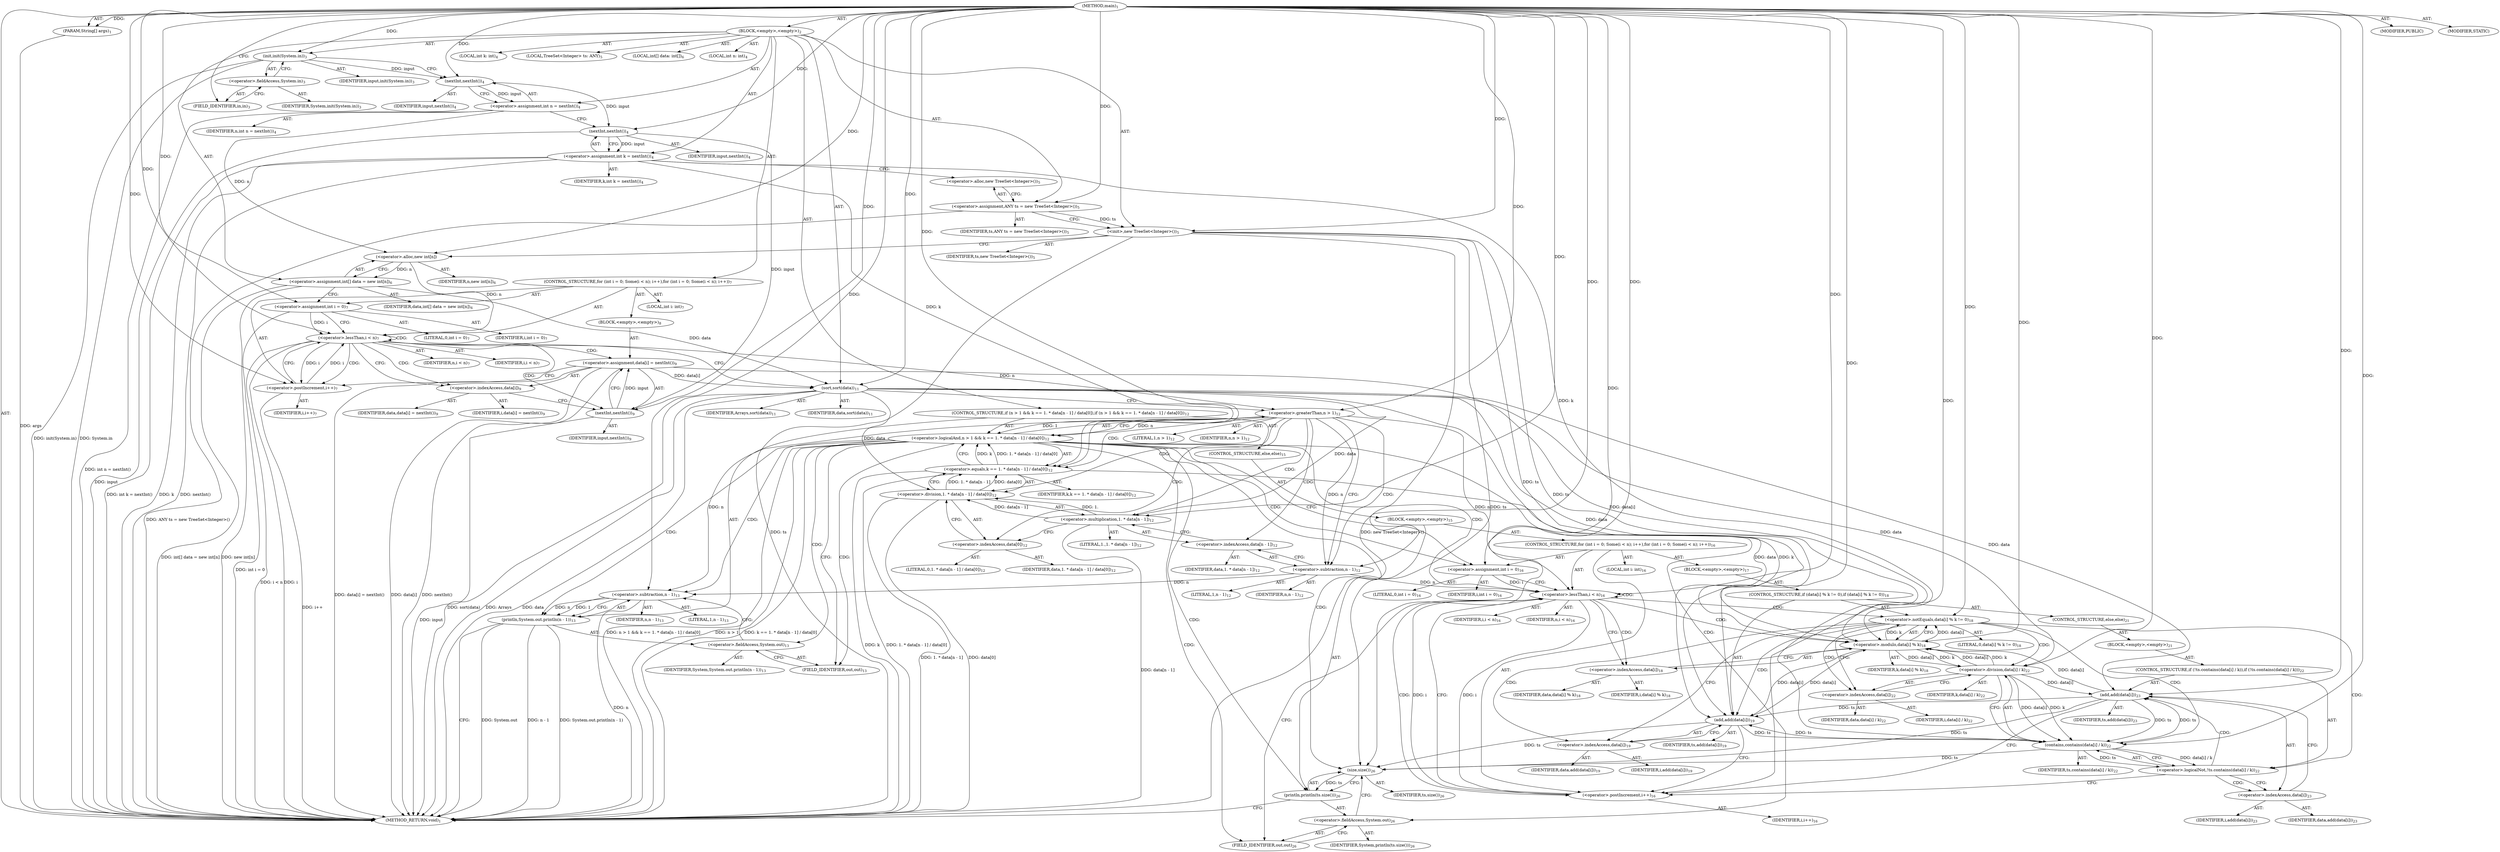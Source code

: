 digraph "main" {  
"19" [label = <(METHOD,main)<SUB>1</SUB>> ]
"20" [label = <(PARAM,String[] args)<SUB>1</SUB>> ]
"21" [label = <(BLOCK,&lt;empty&gt;,&lt;empty&gt;)<SUB>2</SUB>> ]
"22" [label = <(init,init(System.in))<SUB>3</SUB>> ]
"23" [label = <(IDENTIFIER,input,init(System.in))<SUB>3</SUB>> ]
"24" [label = <(&lt;operator&gt;.fieldAccess,System.in)<SUB>3</SUB>> ]
"25" [label = <(IDENTIFIER,System,init(System.in))<SUB>3</SUB>> ]
"26" [label = <(FIELD_IDENTIFIER,in,in)<SUB>3</SUB>> ]
"27" [label = <(LOCAL,int n: int)<SUB>4</SUB>> ]
"28" [label = <(LOCAL,int k: int)<SUB>4</SUB>> ]
"29" [label = <(&lt;operator&gt;.assignment,int n = nextInt())<SUB>4</SUB>> ]
"30" [label = <(IDENTIFIER,n,int n = nextInt())<SUB>4</SUB>> ]
"31" [label = <(nextInt,nextInt())<SUB>4</SUB>> ]
"32" [label = <(IDENTIFIER,input,nextInt())<SUB>4</SUB>> ]
"33" [label = <(&lt;operator&gt;.assignment,int k = nextInt())<SUB>4</SUB>> ]
"34" [label = <(IDENTIFIER,k,int k = nextInt())<SUB>4</SUB>> ]
"35" [label = <(nextInt,nextInt())<SUB>4</SUB>> ]
"36" [label = <(IDENTIFIER,input,nextInt())<SUB>4</SUB>> ]
"4" [label = <(LOCAL,TreeSet&lt;Integer&gt; ts: ANY)<SUB>5</SUB>> ]
"37" [label = <(&lt;operator&gt;.assignment,ANY ts = new TreeSet&lt;Integer&gt;())<SUB>5</SUB>> ]
"38" [label = <(IDENTIFIER,ts,ANY ts = new TreeSet&lt;Integer&gt;())<SUB>5</SUB>> ]
"39" [label = <(&lt;operator&gt;.alloc,new TreeSet&lt;Integer&gt;())<SUB>5</SUB>> ]
"40" [label = <(&lt;init&gt;,new TreeSet&lt;Integer&gt;())<SUB>5</SUB>> ]
"3" [label = <(IDENTIFIER,ts,new TreeSet&lt;Integer&gt;())<SUB>5</SUB>> ]
"41" [label = <(LOCAL,int[] data: int[])<SUB>6</SUB>> ]
"42" [label = <(&lt;operator&gt;.assignment,int[] data = new int[n])<SUB>6</SUB>> ]
"43" [label = <(IDENTIFIER,data,int[] data = new int[n])<SUB>6</SUB>> ]
"44" [label = <(&lt;operator&gt;.alloc,new int[n])> ]
"45" [label = <(IDENTIFIER,n,new int[n])<SUB>6</SUB>> ]
"46" [label = <(CONTROL_STRUCTURE,for (int i = 0; Some(i &lt; n); i++),for (int i = 0; Some(i &lt; n); i++))<SUB>7</SUB>> ]
"47" [label = <(LOCAL,int i: int)<SUB>7</SUB>> ]
"48" [label = <(&lt;operator&gt;.assignment,int i = 0)<SUB>7</SUB>> ]
"49" [label = <(IDENTIFIER,i,int i = 0)<SUB>7</SUB>> ]
"50" [label = <(LITERAL,0,int i = 0)<SUB>7</SUB>> ]
"51" [label = <(&lt;operator&gt;.lessThan,i &lt; n)<SUB>7</SUB>> ]
"52" [label = <(IDENTIFIER,i,i &lt; n)<SUB>7</SUB>> ]
"53" [label = <(IDENTIFIER,n,i &lt; n)<SUB>7</SUB>> ]
"54" [label = <(&lt;operator&gt;.postIncrement,i++)<SUB>7</SUB>> ]
"55" [label = <(IDENTIFIER,i,i++)<SUB>7</SUB>> ]
"56" [label = <(BLOCK,&lt;empty&gt;,&lt;empty&gt;)<SUB>8</SUB>> ]
"57" [label = <(&lt;operator&gt;.assignment,data[i] = nextInt())<SUB>9</SUB>> ]
"58" [label = <(&lt;operator&gt;.indexAccess,data[i])<SUB>9</SUB>> ]
"59" [label = <(IDENTIFIER,data,data[i] = nextInt())<SUB>9</SUB>> ]
"60" [label = <(IDENTIFIER,i,data[i] = nextInt())<SUB>9</SUB>> ]
"61" [label = <(nextInt,nextInt())<SUB>9</SUB>> ]
"62" [label = <(IDENTIFIER,input,nextInt())<SUB>9</SUB>> ]
"63" [label = <(sort,sort(data))<SUB>11</SUB>> ]
"64" [label = <(IDENTIFIER,Arrays,sort(data))<SUB>11</SUB>> ]
"65" [label = <(IDENTIFIER,data,sort(data))<SUB>11</SUB>> ]
"66" [label = <(CONTROL_STRUCTURE,if (n &gt; 1 &amp;&amp; k == 1. * data[n - 1] / data[0]),if (n &gt; 1 &amp;&amp; k == 1. * data[n - 1] / data[0]))<SUB>12</SUB>> ]
"67" [label = <(&lt;operator&gt;.logicalAnd,n &gt; 1 &amp;&amp; k == 1. * data[n - 1] / data[0])<SUB>12</SUB>> ]
"68" [label = <(&lt;operator&gt;.greaterThan,n &gt; 1)<SUB>12</SUB>> ]
"69" [label = <(IDENTIFIER,n,n &gt; 1)<SUB>12</SUB>> ]
"70" [label = <(LITERAL,1,n &gt; 1)<SUB>12</SUB>> ]
"71" [label = <(&lt;operator&gt;.equals,k == 1. * data[n - 1] / data[0])<SUB>12</SUB>> ]
"72" [label = <(IDENTIFIER,k,k == 1. * data[n - 1] / data[0])<SUB>12</SUB>> ]
"73" [label = <(&lt;operator&gt;.division,1. * data[n - 1] / data[0])<SUB>12</SUB>> ]
"74" [label = <(&lt;operator&gt;.multiplication,1. * data[n - 1])<SUB>12</SUB>> ]
"75" [label = <(LITERAL,1.,1. * data[n - 1])<SUB>12</SUB>> ]
"76" [label = <(&lt;operator&gt;.indexAccess,data[n - 1])<SUB>12</SUB>> ]
"77" [label = <(IDENTIFIER,data,1. * data[n - 1])<SUB>12</SUB>> ]
"78" [label = <(&lt;operator&gt;.subtraction,n - 1)<SUB>12</SUB>> ]
"79" [label = <(IDENTIFIER,n,n - 1)<SUB>12</SUB>> ]
"80" [label = <(LITERAL,1,n - 1)<SUB>12</SUB>> ]
"81" [label = <(&lt;operator&gt;.indexAccess,data[0])<SUB>12</SUB>> ]
"82" [label = <(IDENTIFIER,data,1. * data[n - 1] / data[0])<SUB>12</SUB>> ]
"83" [label = <(LITERAL,0,1. * data[n - 1] / data[0])<SUB>12</SUB>> ]
"84" [label = <(println,System.out.println(n - 1))<SUB>13</SUB>> ]
"85" [label = <(&lt;operator&gt;.fieldAccess,System.out)<SUB>13</SUB>> ]
"86" [label = <(IDENTIFIER,System,System.out.println(n - 1))<SUB>13</SUB>> ]
"87" [label = <(FIELD_IDENTIFIER,out,out)<SUB>13</SUB>> ]
"88" [label = <(&lt;operator&gt;.subtraction,n - 1)<SUB>13</SUB>> ]
"89" [label = <(IDENTIFIER,n,n - 1)<SUB>13</SUB>> ]
"90" [label = <(LITERAL,1,n - 1)<SUB>13</SUB>> ]
"91" [label = <(CONTROL_STRUCTURE,else,else)<SUB>15</SUB>> ]
"92" [label = <(BLOCK,&lt;empty&gt;,&lt;empty&gt;)<SUB>15</SUB>> ]
"93" [label = <(CONTROL_STRUCTURE,for (int i = 0; Some(i &lt; n); i++),for (int i = 0; Some(i &lt; n); i++))<SUB>16</SUB>> ]
"94" [label = <(LOCAL,int i: int)<SUB>16</SUB>> ]
"95" [label = <(&lt;operator&gt;.assignment,int i = 0)<SUB>16</SUB>> ]
"96" [label = <(IDENTIFIER,i,int i = 0)<SUB>16</SUB>> ]
"97" [label = <(LITERAL,0,int i = 0)<SUB>16</SUB>> ]
"98" [label = <(&lt;operator&gt;.lessThan,i &lt; n)<SUB>16</SUB>> ]
"99" [label = <(IDENTIFIER,i,i &lt; n)<SUB>16</SUB>> ]
"100" [label = <(IDENTIFIER,n,i &lt; n)<SUB>16</SUB>> ]
"101" [label = <(&lt;operator&gt;.postIncrement,i++)<SUB>16</SUB>> ]
"102" [label = <(IDENTIFIER,i,i++)<SUB>16</SUB>> ]
"103" [label = <(BLOCK,&lt;empty&gt;,&lt;empty&gt;)<SUB>17</SUB>> ]
"104" [label = <(CONTROL_STRUCTURE,if (data[i] % k != 0),if (data[i] % k != 0))<SUB>18</SUB>> ]
"105" [label = <(&lt;operator&gt;.notEquals,data[i] % k != 0)<SUB>18</SUB>> ]
"106" [label = <(&lt;operator&gt;.modulo,data[i] % k)<SUB>18</SUB>> ]
"107" [label = <(&lt;operator&gt;.indexAccess,data[i])<SUB>18</SUB>> ]
"108" [label = <(IDENTIFIER,data,data[i] % k)<SUB>18</SUB>> ]
"109" [label = <(IDENTIFIER,i,data[i] % k)<SUB>18</SUB>> ]
"110" [label = <(IDENTIFIER,k,data[i] % k)<SUB>18</SUB>> ]
"111" [label = <(LITERAL,0,data[i] % k != 0)<SUB>18</SUB>> ]
"112" [label = <(add,add(data[i]))<SUB>19</SUB>> ]
"113" [label = <(IDENTIFIER,ts,add(data[i]))<SUB>19</SUB>> ]
"114" [label = <(&lt;operator&gt;.indexAccess,data[i])<SUB>19</SUB>> ]
"115" [label = <(IDENTIFIER,data,add(data[i]))<SUB>19</SUB>> ]
"116" [label = <(IDENTIFIER,i,add(data[i]))<SUB>19</SUB>> ]
"117" [label = <(CONTROL_STRUCTURE,else,else)<SUB>21</SUB>> ]
"118" [label = <(BLOCK,&lt;empty&gt;,&lt;empty&gt;)<SUB>21</SUB>> ]
"119" [label = <(CONTROL_STRUCTURE,if (!ts.contains(data[i] / k)),if (!ts.contains(data[i] / k)))<SUB>22</SUB>> ]
"120" [label = <(&lt;operator&gt;.logicalNot,!ts.contains(data[i] / k))<SUB>22</SUB>> ]
"121" [label = <(contains,contains(data[i] / k))<SUB>22</SUB>> ]
"122" [label = <(IDENTIFIER,ts,contains(data[i] / k))<SUB>22</SUB>> ]
"123" [label = <(&lt;operator&gt;.division,data[i] / k)<SUB>22</SUB>> ]
"124" [label = <(&lt;operator&gt;.indexAccess,data[i])<SUB>22</SUB>> ]
"125" [label = <(IDENTIFIER,data,data[i] / k)<SUB>22</SUB>> ]
"126" [label = <(IDENTIFIER,i,data[i] / k)<SUB>22</SUB>> ]
"127" [label = <(IDENTIFIER,k,data[i] / k)<SUB>22</SUB>> ]
"128" [label = <(add,add(data[i]))<SUB>23</SUB>> ]
"129" [label = <(IDENTIFIER,ts,add(data[i]))<SUB>23</SUB>> ]
"130" [label = <(&lt;operator&gt;.indexAccess,data[i])<SUB>23</SUB>> ]
"131" [label = <(IDENTIFIER,data,add(data[i]))<SUB>23</SUB>> ]
"132" [label = <(IDENTIFIER,i,add(data[i]))<SUB>23</SUB>> ]
"133" [label = <(println,println(ts.size()))<SUB>26</SUB>> ]
"134" [label = <(&lt;operator&gt;.fieldAccess,System.out)<SUB>26</SUB>> ]
"135" [label = <(IDENTIFIER,System,println(ts.size()))<SUB>26</SUB>> ]
"136" [label = <(FIELD_IDENTIFIER,out,out)<SUB>26</SUB>> ]
"137" [label = <(size,size())<SUB>26</SUB>> ]
"138" [label = <(IDENTIFIER,ts,size())<SUB>26</SUB>> ]
"139" [label = <(MODIFIER,PUBLIC)> ]
"140" [label = <(MODIFIER,STATIC)> ]
"141" [label = <(METHOD_RETURN,void)<SUB>1</SUB>> ]
  "19" -> "20"  [ label = "AST: "] 
  "19" -> "21"  [ label = "AST: "] 
  "19" -> "139"  [ label = "AST: "] 
  "19" -> "140"  [ label = "AST: "] 
  "19" -> "141"  [ label = "AST: "] 
  "21" -> "22"  [ label = "AST: "] 
  "21" -> "27"  [ label = "AST: "] 
  "21" -> "28"  [ label = "AST: "] 
  "21" -> "29"  [ label = "AST: "] 
  "21" -> "33"  [ label = "AST: "] 
  "21" -> "4"  [ label = "AST: "] 
  "21" -> "37"  [ label = "AST: "] 
  "21" -> "40"  [ label = "AST: "] 
  "21" -> "41"  [ label = "AST: "] 
  "21" -> "42"  [ label = "AST: "] 
  "21" -> "46"  [ label = "AST: "] 
  "21" -> "63"  [ label = "AST: "] 
  "21" -> "66"  [ label = "AST: "] 
  "22" -> "23"  [ label = "AST: "] 
  "22" -> "24"  [ label = "AST: "] 
  "24" -> "25"  [ label = "AST: "] 
  "24" -> "26"  [ label = "AST: "] 
  "29" -> "30"  [ label = "AST: "] 
  "29" -> "31"  [ label = "AST: "] 
  "31" -> "32"  [ label = "AST: "] 
  "33" -> "34"  [ label = "AST: "] 
  "33" -> "35"  [ label = "AST: "] 
  "35" -> "36"  [ label = "AST: "] 
  "37" -> "38"  [ label = "AST: "] 
  "37" -> "39"  [ label = "AST: "] 
  "40" -> "3"  [ label = "AST: "] 
  "42" -> "43"  [ label = "AST: "] 
  "42" -> "44"  [ label = "AST: "] 
  "44" -> "45"  [ label = "AST: "] 
  "46" -> "47"  [ label = "AST: "] 
  "46" -> "48"  [ label = "AST: "] 
  "46" -> "51"  [ label = "AST: "] 
  "46" -> "54"  [ label = "AST: "] 
  "46" -> "56"  [ label = "AST: "] 
  "48" -> "49"  [ label = "AST: "] 
  "48" -> "50"  [ label = "AST: "] 
  "51" -> "52"  [ label = "AST: "] 
  "51" -> "53"  [ label = "AST: "] 
  "54" -> "55"  [ label = "AST: "] 
  "56" -> "57"  [ label = "AST: "] 
  "57" -> "58"  [ label = "AST: "] 
  "57" -> "61"  [ label = "AST: "] 
  "58" -> "59"  [ label = "AST: "] 
  "58" -> "60"  [ label = "AST: "] 
  "61" -> "62"  [ label = "AST: "] 
  "63" -> "64"  [ label = "AST: "] 
  "63" -> "65"  [ label = "AST: "] 
  "66" -> "67"  [ label = "AST: "] 
  "66" -> "84"  [ label = "AST: "] 
  "66" -> "91"  [ label = "AST: "] 
  "67" -> "68"  [ label = "AST: "] 
  "67" -> "71"  [ label = "AST: "] 
  "68" -> "69"  [ label = "AST: "] 
  "68" -> "70"  [ label = "AST: "] 
  "71" -> "72"  [ label = "AST: "] 
  "71" -> "73"  [ label = "AST: "] 
  "73" -> "74"  [ label = "AST: "] 
  "73" -> "81"  [ label = "AST: "] 
  "74" -> "75"  [ label = "AST: "] 
  "74" -> "76"  [ label = "AST: "] 
  "76" -> "77"  [ label = "AST: "] 
  "76" -> "78"  [ label = "AST: "] 
  "78" -> "79"  [ label = "AST: "] 
  "78" -> "80"  [ label = "AST: "] 
  "81" -> "82"  [ label = "AST: "] 
  "81" -> "83"  [ label = "AST: "] 
  "84" -> "85"  [ label = "AST: "] 
  "84" -> "88"  [ label = "AST: "] 
  "85" -> "86"  [ label = "AST: "] 
  "85" -> "87"  [ label = "AST: "] 
  "88" -> "89"  [ label = "AST: "] 
  "88" -> "90"  [ label = "AST: "] 
  "91" -> "92"  [ label = "AST: "] 
  "92" -> "93"  [ label = "AST: "] 
  "92" -> "133"  [ label = "AST: "] 
  "93" -> "94"  [ label = "AST: "] 
  "93" -> "95"  [ label = "AST: "] 
  "93" -> "98"  [ label = "AST: "] 
  "93" -> "101"  [ label = "AST: "] 
  "93" -> "103"  [ label = "AST: "] 
  "95" -> "96"  [ label = "AST: "] 
  "95" -> "97"  [ label = "AST: "] 
  "98" -> "99"  [ label = "AST: "] 
  "98" -> "100"  [ label = "AST: "] 
  "101" -> "102"  [ label = "AST: "] 
  "103" -> "104"  [ label = "AST: "] 
  "104" -> "105"  [ label = "AST: "] 
  "104" -> "112"  [ label = "AST: "] 
  "104" -> "117"  [ label = "AST: "] 
  "105" -> "106"  [ label = "AST: "] 
  "105" -> "111"  [ label = "AST: "] 
  "106" -> "107"  [ label = "AST: "] 
  "106" -> "110"  [ label = "AST: "] 
  "107" -> "108"  [ label = "AST: "] 
  "107" -> "109"  [ label = "AST: "] 
  "112" -> "113"  [ label = "AST: "] 
  "112" -> "114"  [ label = "AST: "] 
  "114" -> "115"  [ label = "AST: "] 
  "114" -> "116"  [ label = "AST: "] 
  "117" -> "118"  [ label = "AST: "] 
  "118" -> "119"  [ label = "AST: "] 
  "119" -> "120"  [ label = "AST: "] 
  "119" -> "128"  [ label = "AST: "] 
  "120" -> "121"  [ label = "AST: "] 
  "121" -> "122"  [ label = "AST: "] 
  "121" -> "123"  [ label = "AST: "] 
  "123" -> "124"  [ label = "AST: "] 
  "123" -> "127"  [ label = "AST: "] 
  "124" -> "125"  [ label = "AST: "] 
  "124" -> "126"  [ label = "AST: "] 
  "128" -> "129"  [ label = "AST: "] 
  "128" -> "130"  [ label = "AST: "] 
  "130" -> "131"  [ label = "AST: "] 
  "130" -> "132"  [ label = "AST: "] 
  "133" -> "134"  [ label = "AST: "] 
  "133" -> "137"  [ label = "AST: "] 
  "134" -> "135"  [ label = "AST: "] 
  "134" -> "136"  [ label = "AST: "] 
  "137" -> "138"  [ label = "AST: "] 
  "22" -> "31"  [ label = "CFG: "] 
  "29" -> "35"  [ label = "CFG: "] 
  "33" -> "39"  [ label = "CFG: "] 
  "37" -> "40"  [ label = "CFG: "] 
  "40" -> "44"  [ label = "CFG: "] 
  "42" -> "48"  [ label = "CFG: "] 
  "63" -> "68"  [ label = "CFG: "] 
  "24" -> "22"  [ label = "CFG: "] 
  "31" -> "29"  [ label = "CFG: "] 
  "35" -> "33"  [ label = "CFG: "] 
  "39" -> "37"  [ label = "CFG: "] 
  "44" -> "42"  [ label = "CFG: "] 
  "48" -> "51"  [ label = "CFG: "] 
  "51" -> "58"  [ label = "CFG: "] 
  "51" -> "63"  [ label = "CFG: "] 
  "54" -> "51"  [ label = "CFG: "] 
  "67" -> "87"  [ label = "CFG: "] 
  "67" -> "95"  [ label = "CFG: "] 
  "84" -> "141"  [ label = "CFG: "] 
  "26" -> "24"  [ label = "CFG: "] 
  "57" -> "54"  [ label = "CFG: "] 
  "68" -> "67"  [ label = "CFG: "] 
  "68" -> "78"  [ label = "CFG: "] 
  "71" -> "67"  [ label = "CFG: "] 
  "85" -> "88"  [ label = "CFG: "] 
  "88" -> "84"  [ label = "CFG: "] 
  "58" -> "61"  [ label = "CFG: "] 
  "61" -> "57"  [ label = "CFG: "] 
  "73" -> "71"  [ label = "CFG: "] 
  "87" -> "85"  [ label = "CFG: "] 
  "133" -> "141"  [ label = "CFG: "] 
  "74" -> "81"  [ label = "CFG: "] 
  "81" -> "73"  [ label = "CFG: "] 
  "95" -> "98"  [ label = "CFG: "] 
  "98" -> "107"  [ label = "CFG: "] 
  "98" -> "136"  [ label = "CFG: "] 
  "101" -> "98"  [ label = "CFG: "] 
  "134" -> "137"  [ label = "CFG: "] 
  "137" -> "133"  [ label = "CFG: "] 
  "76" -> "74"  [ label = "CFG: "] 
  "136" -> "134"  [ label = "CFG: "] 
  "78" -> "76"  [ label = "CFG: "] 
  "105" -> "114"  [ label = "CFG: "] 
  "105" -> "124"  [ label = "CFG: "] 
  "112" -> "101"  [ label = "CFG: "] 
  "106" -> "105"  [ label = "CFG: "] 
  "114" -> "112"  [ label = "CFG: "] 
  "107" -> "106"  [ label = "CFG: "] 
  "120" -> "130"  [ label = "CFG: "] 
  "120" -> "101"  [ label = "CFG: "] 
  "128" -> "101"  [ label = "CFG: "] 
  "121" -> "120"  [ label = "CFG: "] 
  "130" -> "128"  [ label = "CFG: "] 
  "123" -> "121"  [ label = "CFG: "] 
  "124" -> "123"  [ label = "CFG: "] 
  "19" -> "26"  [ label = "CFG: "] 
  "20" -> "141"  [ label = "DDG: args"] 
  "22" -> "141"  [ label = "DDG: System.in"] 
  "22" -> "141"  [ label = "DDG: init(System.in)"] 
  "29" -> "141"  [ label = "DDG: int n = nextInt()"] 
  "33" -> "141"  [ label = "DDG: k"] 
  "35" -> "141"  [ label = "DDG: input"] 
  "33" -> "141"  [ label = "DDG: nextInt()"] 
  "33" -> "141"  [ label = "DDG: int k = nextInt()"] 
  "37" -> "141"  [ label = "DDG: ANY ts = new TreeSet&lt;Integer&gt;()"] 
  "40" -> "141"  [ label = "DDG: ts"] 
  "40" -> "141"  [ label = "DDG: new TreeSet&lt;Integer&gt;()"] 
  "42" -> "141"  [ label = "DDG: new int[n]"] 
  "42" -> "141"  [ label = "DDG: int[] data = new int[n]"] 
  "48" -> "141"  [ label = "DDG: int i = 0"] 
  "51" -> "141"  [ label = "DDG: i"] 
  "51" -> "141"  [ label = "DDG: i &lt; n"] 
  "63" -> "141"  [ label = "DDG: data"] 
  "63" -> "141"  [ label = "DDG: sort(data)"] 
  "67" -> "141"  [ label = "DDG: n &gt; 1"] 
  "71" -> "141"  [ label = "DDG: k"] 
  "74" -> "141"  [ label = "DDG: data[n - 1]"] 
  "73" -> "141"  [ label = "DDG: 1. * data[n - 1]"] 
  "73" -> "141"  [ label = "DDG: data[0]"] 
  "71" -> "141"  [ label = "DDG: 1. * data[n - 1] / data[0]"] 
  "67" -> "141"  [ label = "DDG: k == 1. * data[n - 1] / data[0]"] 
  "67" -> "141"  [ label = "DDG: n &gt; 1 &amp;&amp; k == 1. * data[n - 1] / data[0]"] 
  "84" -> "141"  [ label = "DDG: System.out"] 
  "88" -> "141"  [ label = "DDG: n"] 
  "84" -> "141"  [ label = "DDG: n - 1"] 
  "84" -> "141"  [ label = "DDG: System.out.println(n - 1)"] 
  "57" -> "141"  [ label = "DDG: data[i]"] 
  "61" -> "141"  [ label = "DDG: input"] 
  "57" -> "141"  [ label = "DDG: nextInt()"] 
  "57" -> "141"  [ label = "DDG: data[i] = nextInt()"] 
  "54" -> "141"  [ label = "DDG: i++"] 
  "63" -> "141"  [ label = "DDG: Arrays"] 
  "19" -> "20"  [ label = "DDG: "] 
  "31" -> "29"  [ label = "DDG: input"] 
  "35" -> "33"  [ label = "DDG: input"] 
  "19" -> "37"  [ label = "DDG: "] 
  "44" -> "42"  [ label = "DDG: n"] 
  "19" -> "22"  [ label = "DDG: "] 
  "37" -> "40"  [ label = "DDG: ts"] 
  "19" -> "40"  [ label = "DDG: "] 
  "19" -> "48"  [ label = "DDG: "] 
  "19" -> "63"  [ label = "DDG: "] 
  "42" -> "63"  [ label = "DDG: data"] 
  "57" -> "63"  [ label = "DDG: data[i]"] 
  "22" -> "31"  [ label = "DDG: input"] 
  "19" -> "31"  [ label = "DDG: "] 
  "31" -> "35"  [ label = "DDG: input"] 
  "19" -> "35"  [ label = "DDG: "] 
  "29" -> "44"  [ label = "DDG: n"] 
  "19" -> "44"  [ label = "DDG: "] 
  "48" -> "51"  [ label = "DDG: i"] 
  "54" -> "51"  [ label = "DDG: i"] 
  "19" -> "51"  [ label = "DDG: "] 
  "44" -> "51"  [ label = "DDG: n"] 
  "51" -> "54"  [ label = "DDG: i"] 
  "19" -> "54"  [ label = "DDG: "] 
  "61" -> "57"  [ label = "DDG: input"] 
  "68" -> "67"  [ label = "DDG: n"] 
  "68" -> "67"  [ label = "DDG: 1"] 
  "71" -> "67"  [ label = "DDG: k"] 
  "71" -> "67"  [ label = "DDG: 1. * data[n - 1] / data[0]"] 
  "88" -> "84"  [ label = "DDG: n"] 
  "88" -> "84"  [ label = "DDG: 1"] 
  "51" -> "68"  [ label = "DDG: n"] 
  "19" -> "68"  [ label = "DDG: "] 
  "33" -> "71"  [ label = "DDG: k"] 
  "19" -> "71"  [ label = "DDG: "] 
  "73" -> "71"  [ label = "DDG: 1. * data[n - 1]"] 
  "73" -> "71"  [ label = "DDG: data[0]"] 
  "68" -> "88"  [ label = "DDG: n"] 
  "78" -> "88"  [ label = "DDG: n"] 
  "19" -> "88"  [ label = "DDG: "] 
  "35" -> "61"  [ label = "DDG: input"] 
  "19" -> "61"  [ label = "DDG: "] 
  "74" -> "73"  [ label = "DDG: 1."] 
  "74" -> "73"  [ label = "DDG: data[n - 1]"] 
  "63" -> "73"  [ label = "DDG: data"] 
  "19" -> "95"  [ label = "DDG: "] 
  "137" -> "133"  [ label = "DDG: ts"] 
  "19" -> "74"  [ label = "DDG: "] 
  "63" -> "74"  [ label = "DDG: data"] 
  "95" -> "98"  [ label = "DDG: i"] 
  "101" -> "98"  [ label = "DDG: i"] 
  "19" -> "98"  [ label = "DDG: "] 
  "68" -> "98"  [ label = "DDG: n"] 
  "78" -> "98"  [ label = "DDG: n"] 
  "98" -> "101"  [ label = "DDG: i"] 
  "19" -> "101"  [ label = "DDG: "] 
  "40" -> "137"  [ label = "DDG: ts"] 
  "121" -> "137"  [ label = "DDG: ts"] 
  "128" -> "137"  [ label = "DDG: ts"] 
  "112" -> "137"  [ label = "DDG: ts"] 
  "19" -> "137"  [ label = "DDG: "] 
  "68" -> "78"  [ label = "DDG: n"] 
  "19" -> "78"  [ label = "DDG: "] 
  "106" -> "105"  [ label = "DDG: data[i]"] 
  "106" -> "105"  [ label = "DDG: k"] 
  "19" -> "105"  [ label = "DDG: "] 
  "40" -> "112"  [ label = "DDG: ts"] 
  "121" -> "112"  [ label = "DDG: ts"] 
  "128" -> "112"  [ label = "DDG: ts"] 
  "19" -> "112"  [ label = "DDG: "] 
  "63" -> "112"  [ label = "DDG: data"] 
  "106" -> "112"  [ label = "DDG: data[i]"] 
  "63" -> "106"  [ label = "DDG: data"] 
  "123" -> "106"  [ label = "DDG: data[i]"] 
  "128" -> "106"  [ label = "DDG: data[i]"] 
  "112" -> "106"  [ label = "DDG: data[i]"] 
  "57" -> "106"  [ label = "DDG: data[i]"] 
  "33" -> "106"  [ label = "DDG: k"] 
  "71" -> "106"  [ label = "DDG: k"] 
  "123" -> "106"  [ label = "DDG: k"] 
  "19" -> "106"  [ label = "DDG: "] 
  "121" -> "120"  [ label = "DDG: ts"] 
  "121" -> "120"  [ label = "DDG: data[i] / k"] 
  "121" -> "128"  [ label = "DDG: ts"] 
  "19" -> "128"  [ label = "DDG: "] 
  "63" -> "128"  [ label = "DDG: data"] 
  "123" -> "128"  [ label = "DDG: data[i]"] 
  "40" -> "121"  [ label = "DDG: ts"] 
  "128" -> "121"  [ label = "DDG: ts"] 
  "112" -> "121"  [ label = "DDG: ts"] 
  "19" -> "121"  [ label = "DDG: "] 
  "123" -> "121"  [ label = "DDG: data[i]"] 
  "123" -> "121"  [ label = "DDG: k"] 
  "63" -> "123"  [ label = "DDG: data"] 
  "106" -> "123"  [ label = "DDG: data[i]"] 
  "106" -> "123"  [ label = "DDG: k"] 
  "19" -> "123"  [ label = "DDG: "] 
  "51" -> "51"  [ label = "CDG: "] 
  "51" -> "57"  [ label = "CDG: "] 
  "51" -> "54"  [ label = "CDG: "] 
  "51" -> "58"  [ label = "CDG: "] 
  "51" -> "61"  [ label = "CDG: "] 
  "67" -> "98"  [ label = "CDG: "] 
  "67" -> "136"  [ label = "CDG: "] 
  "67" -> "84"  [ label = "CDG: "] 
  "67" -> "85"  [ label = "CDG: "] 
  "67" -> "95"  [ label = "CDG: "] 
  "67" -> "87"  [ label = "CDG: "] 
  "67" -> "134"  [ label = "CDG: "] 
  "67" -> "137"  [ label = "CDG: "] 
  "67" -> "88"  [ label = "CDG: "] 
  "67" -> "133"  [ label = "CDG: "] 
  "68" -> "73"  [ label = "CDG: "] 
  "68" -> "81"  [ label = "CDG: "] 
  "68" -> "74"  [ label = "CDG: "] 
  "68" -> "76"  [ label = "CDG: "] 
  "68" -> "71"  [ label = "CDG: "] 
  "68" -> "78"  [ label = "CDG: "] 
  "98" -> "107"  [ label = "CDG: "] 
  "98" -> "98"  [ label = "CDG: "] 
  "98" -> "106"  [ label = "CDG: "] 
  "98" -> "101"  [ label = "CDG: "] 
  "98" -> "105"  [ label = "CDG: "] 
  "105" -> "120"  [ label = "CDG: "] 
  "105" -> "114"  [ label = "CDG: "] 
  "105" -> "121"  [ label = "CDG: "] 
  "105" -> "123"  [ label = "CDG: "] 
  "105" -> "112"  [ label = "CDG: "] 
  "105" -> "124"  [ label = "CDG: "] 
  "120" -> "128"  [ label = "CDG: "] 
  "120" -> "130"  [ label = "CDG: "] 
}
